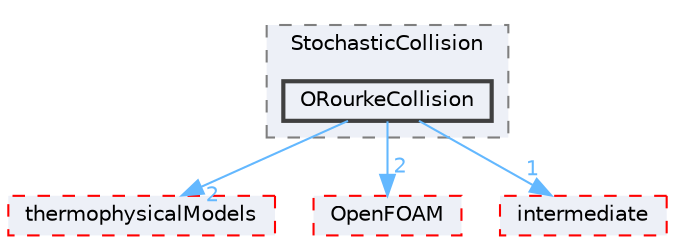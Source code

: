 digraph "src/lagrangian/spray/submodels/StochasticCollision/ORourkeCollision"
{
 // LATEX_PDF_SIZE
  bgcolor="transparent";
  edge [fontname=Helvetica,fontsize=10,labelfontname=Helvetica,labelfontsize=10];
  node [fontname=Helvetica,fontsize=10,shape=box,height=0.2,width=0.4];
  compound=true
  subgraph clusterdir_d1a3f71b50ce1a4c501cb9b210d08764 {
    graph [ bgcolor="#edf0f7", pencolor="grey50", label="StochasticCollision", fontname=Helvetica,fontsize=10 style="filled,dashed", URL="dir_d1a3f71b50ce1a4c501cb9b210d08764.html",tooltip=""]
  dir_01a2942dd95d383dccdbc857d1cde848 [label="ORourkeCollision", fillcolor="#edf0f7", color="grey25", style="filled,bold", URL="dir_01a2942dd95d383dccdbc857d1cde848.html",tooltip=""];
  }
  dir_2778d089ec5c4f66810b11f753867003 [label="thermophysicalModels", fillcolor="#edf0f7", color="red", style="filled,dashed", URL="dir_2778d089ec5c4f66810b11f753867003.html",tooltip=""];
  dir_c5473ff19b20e6ec4dfe5c310b3778a8 [label="OpenFOAM", fillcolor="#edf0f7", color="red", style="filled,dashed", URL="dir_c5473ff19b20e6ec4dfe5c310b3778a8.html",tooltip=""];
  dir_d3c32a493136c130c1f0d51f4f35c297 [label="intermediate", fillcolor="#edf0f7", color="red", style="filled,dashed", URL="dir_d3c32a493136c130c1f0d51f4f35c297.html",tooltip=""];
  dir_01a2942dd95d383dccdbc857d1cde848->dir_2778d089ec5c4f66810b11f753867003 [headlabel="2", labeldistance=1.5 headhref="dir_002719_004022.html" href="dir_002719_004022.html" color="steelblue1" fontcolor="steelblue1"];
  dir_01a2942dd95d383dccdbc857d1cde848->dir_c5473ff19b20e6ec4dfe5c310b3778a8 [headlabel="2", labeldistance=1.5 headhref="dir_002719_002695.html" href="dir_002719_002695.html" color="steelblue1" fontcolor="steelblue1"];
  dir_01a2942dd95d383dccdbc857d1cde848->dir_d3c32a493136c130c1f0d51f4f35c297 [headlabel="1", labeldistance=1.5 headhref="dir_002719_001913.html" href="dir_002719_001913.html" color="steelblue1" fontcolor="steelblue1"];
}
